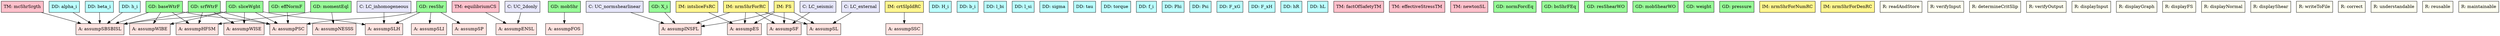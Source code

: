 digraph avsall {
	alpha_i -> assumpSBSBISL;
	beta_i -> assumpSBSBISL;
	h_i -> assumpSBSBISL;
	equilibriumCS -> assumpENSL;
	mcShrSrgth -> assumpSBSBISL;
	resShr -> assumpSLH;
	resShr -> assumpSP;
	resShr -> assumpSLI;
	resShr -> assumpPSC;
	mobShr -> assumpFOS;
	effNormF -> assumpPSC;
	X_i -> assumpINSFL;
	momentEql -> assumpNESSS;
	momentEql -> assumpHFSM;
	sliceWght -> assumpSLH;
	sliceWght -> assumpPSC;
	sliceWght -> assumpSBSBISL;
	sliceWght -> assumpWIBE;
	sliceWght -> assumpWISE;
	baseWtrF -> assumpPSC;
	baseWtrF -> assumpSBSBISL;
	baseWtrF -> assumpWIBE;
	baseWtrF -> assumpHFSM;
	srfWtrF -> assumpPSC;
	srfWtrF -> assumpSBSBISL;
	srfWtrF -> assumpWISE;
	srfWtrF -> assumpHFSM;
	FS -> assumpINSFL;
	FS -> assumpES;
	FS -> assumpSF;
	FS -> assumpSL;
	nrmShrForRC -> assumpINSFL;
	nrmShrForRC -> assumpES;
	nrmShrForRC -> assumpSF;
	nrmShrForRC -> assumpSL;
	intsliceFsRC -> assumpES;
	crtSlpIdRC -> assumpSSC;
	LC_inhomogeneous -> assumpSLH;
	LC_seismic -> assumpSF;
	LC_external -> assumpSL;
	UC_normshearlinear -> assumpINSFL;
	UC_2donly -> assumpENSL;


	assumpSSC	[shape=box, color=black, style=filled, fillcolor=mistyrose, label="A: assumpSSC"];
	assumpFOS	[shape=box, color=black, style=filled, fillcolor=mistyrose, label="A: assumpFOS"];
	assumpSLH	[shape=box, color=black, style=filled, fillcolor=mistyrose, label="A: assumpSLH"];
	assumpSP	[shape=box, color=black, style=filled, fillcolor=mistyrose, label="A: assumpSP"];
	assumpSLI	[shape=box, color=black, style=filled, fillcolor=mistyrose, label="A: assumpSLI"];
	assumpINSFL	[shape=box, color=black, style=filled, fillcolor=mistyrose, label="A: assumpINSFL"];
	assumpPSC	[shape=box, color=black, style=filled, fillcolor=mistyrose, label="A: assumpPSC"];
	assumpENSL	[shape=box, color=black, style=filled, fillcolor=mistyrose, label="A: assumpENSL"];
	assumpSBSBISL	[shape=box, color=black, style=filled, fillcolor=mistyrose, label="A: assumpSBSBISL"];
	assumpES	[shape=box, color=black, style=filled, fillcolor=mistyrose, label="A: assumpES"];
	assumpSF	[shape=box, color=black, style=filled, fillcolor=mistyrose, label="A: assumpSF"];
	assumpSL	[shape=box, color=black, style=filled, fillcolor=mistyrose, label="A: assumpSL"];
	assumpWIBE	[shape=box, color=black, style=filled, fillcolor=mistyrose, label="A: assumpWIBE"];
	assumpWISE	[shape=box, color=black, style=filled, fillcolor=mistyrose, label="A: assumpWISE"];
	assumpNESSS	[shape=box, color=black, style=filled, fillcolor=mistyrose, label="A: assumpNESSS"];
	assumpHFSM	[shape=box, color=black, style=filled, fillcolor=mistyrose, label="A: assumpHFSM"];

	subgraph A {
	rank="same"
	{assumpSSC, assumpFOS, assumpSLH, assumpSP, assumpSLI, assumpINSFL, assumpPSC, assumpENSL, assumpSBSBISL, assumpES, assumpSF, assumpSL, assumpWIBE, assumpWISE, assumpNESSS, assumpHFSM}
	}

	H_i	[shape=box, color=black, style=filled, fillcolor=paleturquoise1, label="DD: H_i"];
	alpha_i	[shape=box, color=black, style=filled, fillcolor=paleturquoise1, label="DD: alpha_i"];
	beta_i	[shape=box, color=black, style=filled, fillcolor=paleturquoise1, label="DD: beta_i"];
	b_i	[shape=box, color=black, style=filled, fillcolor=paleturquoise1, label="DD: b_i"];
	l_bi	[shape=box, color=black, style=filled, fillcolor=paleturquoise1, label="DD: l_bi"];
	l_si	[shape=box, color=black, style=filled, fillcolor=paleturquoise1, label="DD: l_si"];
	h_i	[shape=box, color=black, style=filled, fillcolor=paleturquoise1, label="DD: h_i"];
	sigma	[shape=box, color=black, style=filled, fillcolor=paleturquoise1, label="DD: sigma"];
	tau	[shape=box, color=black, style=filled, fillcolor=paleturquoise1, label="DD: tau"];
	torque	[shape=box, color=black, style=filled, fillcolor=paleturquoise1, label="DD: torque"];
	f_i	[shape=box, color=black, style=filled, fillcolor=paleturquoise1, label="DD: f_i"];
	Phi	[shape=box, color=black, style=filled, fillcolor=paleturquoise1, label="DD: Phi"];
	Psi	[shape=box, color=black, style=filled, fillcolor=paleturquoise1, label="DD: Psi"];
	F_xG	[shape=box, color=black, style=filled, fillcolor=paleturquoise1, label="DD: F_xG"];
	F_xH	[shape=box, color=black, style=filled, fillcolor=paleturquoise1, label="DD: F_xH"];
	hR	[shape=box, color=black, style=filled, fillcolor=paleturquoise1, label="DD: hR"];
	hL	[shape=box, color=black, style=filled, fillcolor=paleturquoise1, label="DD: hL"];

	subgraph DD {
	rank="same"
	{H_i, alpha_i, beta_i, b_i, l_bi, l_si, h_i, sigma, tau, torque, f_i, Phi, Psi, F_xG, F_xH, hR, hL}
	}

	factOfSafetyTM	[shape=box, color=black, style=filled, fillcolor=pink, label="TM: factOfSafetyTM"];
	equilibriumCS	[shape=box, color=black, style=filled, fillcolor=pink, label="TM: equilibriumCS"];
	mcShrSrgth	[shape=box, color=black, style=filled, fillcolor=pink, label="TM: mcShrSrgth"];
	effectiveStressTM	[shape=box, color=black, style=filled, fillcolor=pink, label="TM: effectiveStressTM"];
	newtonSL	[shape=box, color=black, style=filled, fillcolor=pink, label="TM: newtonSL"];

	subgraph TM {
	rank="same"
	{factOfSafetyTM, equilibriumCS, mcShrSrgth, effectiveStressTM, newtonSL}
	}

	normForcEq	[shape=box, color=black, style=filled, fillcolor=palegreen, label="GD: normForcEq"];
	bsShrFEq	[shape=box, color=black, style=filled, fillcolor=palegreen, label="GD: bsShrFEq"];
	resShr	[shape=box, color=black, style=filled, fillcolor=palegreen, label="GD: resShr"];
	mobShr	[shape=box, color=black, style=filled, fillcolor=palegreen, label="GD: mobShr"];
	effNormF	[shape=box, color=black, style=filled, fillcolor=palegreen, label="GD: effNormF"];
	resShearWO	[shape=box, color=black, style=filled, fillcolor=palegreen, label="GD: resShearWO"];
	mobShearWO	[shape=box, color=black, style=filled, fillcolor=palegreen, label="GD: mobShearWO"];
	X_i	[shape=box, color=black, style=filled, fillcolor=palegreen, label="GD: X_i"];
	momentEql	[shape=box, color=black, style=filled, fillcolor=palegreen, label="GD: momentEql"];
	weight	[shape=box, color=black, style=filled, fillcolor=palegreen, label="GD: weight"];
	sliceWght	[shape=box, color=black, style=filled, fillcolor=palegreen, label="GD: sliceWght"];
	pressure	[shape=box, color=black, style=filled, fillcolor=palegreen, label="GD: pressure"];
	baseWtrF	[shape=box, color=black, style=filled, fillcolor=palegreen, label="GD: baseWtrF"];
	srfWtrF	[shape=box, color=black, style=filled, fillcolor=palegreen, label="GD: srfWtrF"];

	subgraph GD {
	rank="same"
	{normForcEq, bsShrFEq, resShr, mobShr, effNormF, resShearWO, mobShearWO, X_i, momentEql, weight, sliceWght, pressure, baseWtrF, srfWtrF}
	}

	FS	[shape=box, color=black, style=filled, fillcolor=khaki1, label="IM: FS"];
	nrmShrForRC	[shape=box, color=black, style=filled, fillcolor=khaki1, label="IM: nrmShrForRC"];
	nrmShrForNumRC	[shape=box, color=black, style=filled, fillcolor=khaki1, label="IM: nrmShrForNumRC"];
	nrmShrForDenRC	[shape=box, color=black, style=filled, fillcolor=khaki1, label="IM: nrmShrForDenRC"];
	intsliceFsRC	[shape=box, color=black, style=filled, fillcolor=khaki1, label="IM: intsliceFsRC"];
	crtSlpIdRC	[shape=box, color=black, style=filled, fillcolor=khaki1, label="IM: crtSlpIdRC"];

	subgraph IM {
	rank="same"
	{FS, nrmShrForRC, nrmShrForNumRC, nrmShrForDenRC, intsliceFsRC, crtSlpIdRC}
	}

	readAndStore	[shape=box, color=black, style=filled, fillcolor=ivory, label="R: readAndStore"];
	verifyInput	[shape=box, color=black, style=filled, fillcolor=ivory, label="R: verifyInput"];
	determineCritSlip	[shape=box, color=black, style=filled, fillcolor=ivory, label="R: determineCritSlip"];
	verifyOutput	[shape=box, color=black, style=filled, fillcolor=ivory, label="R: verifyOutput"];
	displayInput	[shape=box, color=black, style=filled, fillcolor=ivory, label="R: displayInput"];
	displayGraph	[shape=box, color=black, style=filled, fillcolor=ivory, label="R: displayGraph"];
	displayFS	[shape=box, color=black, style=filled, fillcolor=ivory, label="R: displayFS"];
	displayNormal	[shape=box, color=black, style=filled, fillcolor=ivory, label="R: displayNormal"];
	displayShear	[shape=box, color=black, style=filled, fillcolor=ivory, label="R: displayShear"];
	writeToFile	[shape=box, color=black, style=filled, fillcolor=ivory, label="R: writeToFile"];
	correct	[shape=box, color=black, style=filled, fillcolor=ivory, label="R: correct"];
	understandable	[shape=box, color=black, style=filled, fillcolor=ivory, label="R: understandable"];
	reusable	[shape=box, color=black, style=filled, fillcolor=ivory, label="R: reusable"];
	maintainable	[shape=box, color=black, style=filled, fillcolor=ivory, label="R: maintainable"];

	subgraph R {
	rank="same"
	{readAndStore, verifyInput, determineCritSlip, verifyOutput, displayInput, displayGraph, displayFS, displayNormal, displayShear, writeToFile, correct, understandable, reusable, maintainable}
	}

	LC_inhomogeneous	[shape=box, color=black, style=filled, fillcolor=lavender, label="C: LC_inhomogeneous"];
	LC_seismic	[shape=box, color=black, style=filled, fillcolor=lavender, label="C: LC_seismic"];
	LC_external	[shape=box, color=black, style=filled, fillcolor=lavender, label="C: LC_external"];
	UC_normshearlinear	[shape=box, color=black, style=filled, fillcolor=lavender, label="C: UC_normshearlinear"];
	UC_2donly	[shape=box, color=black, style=filled, fillcolor=lavender, label="C: UC_2donly"];

	subgraph C {
	rank="same"
	{LC_inhomogeneous, LC_seismic, LC_external, UC_normshearlinear, UC_2donly}
	}

}
